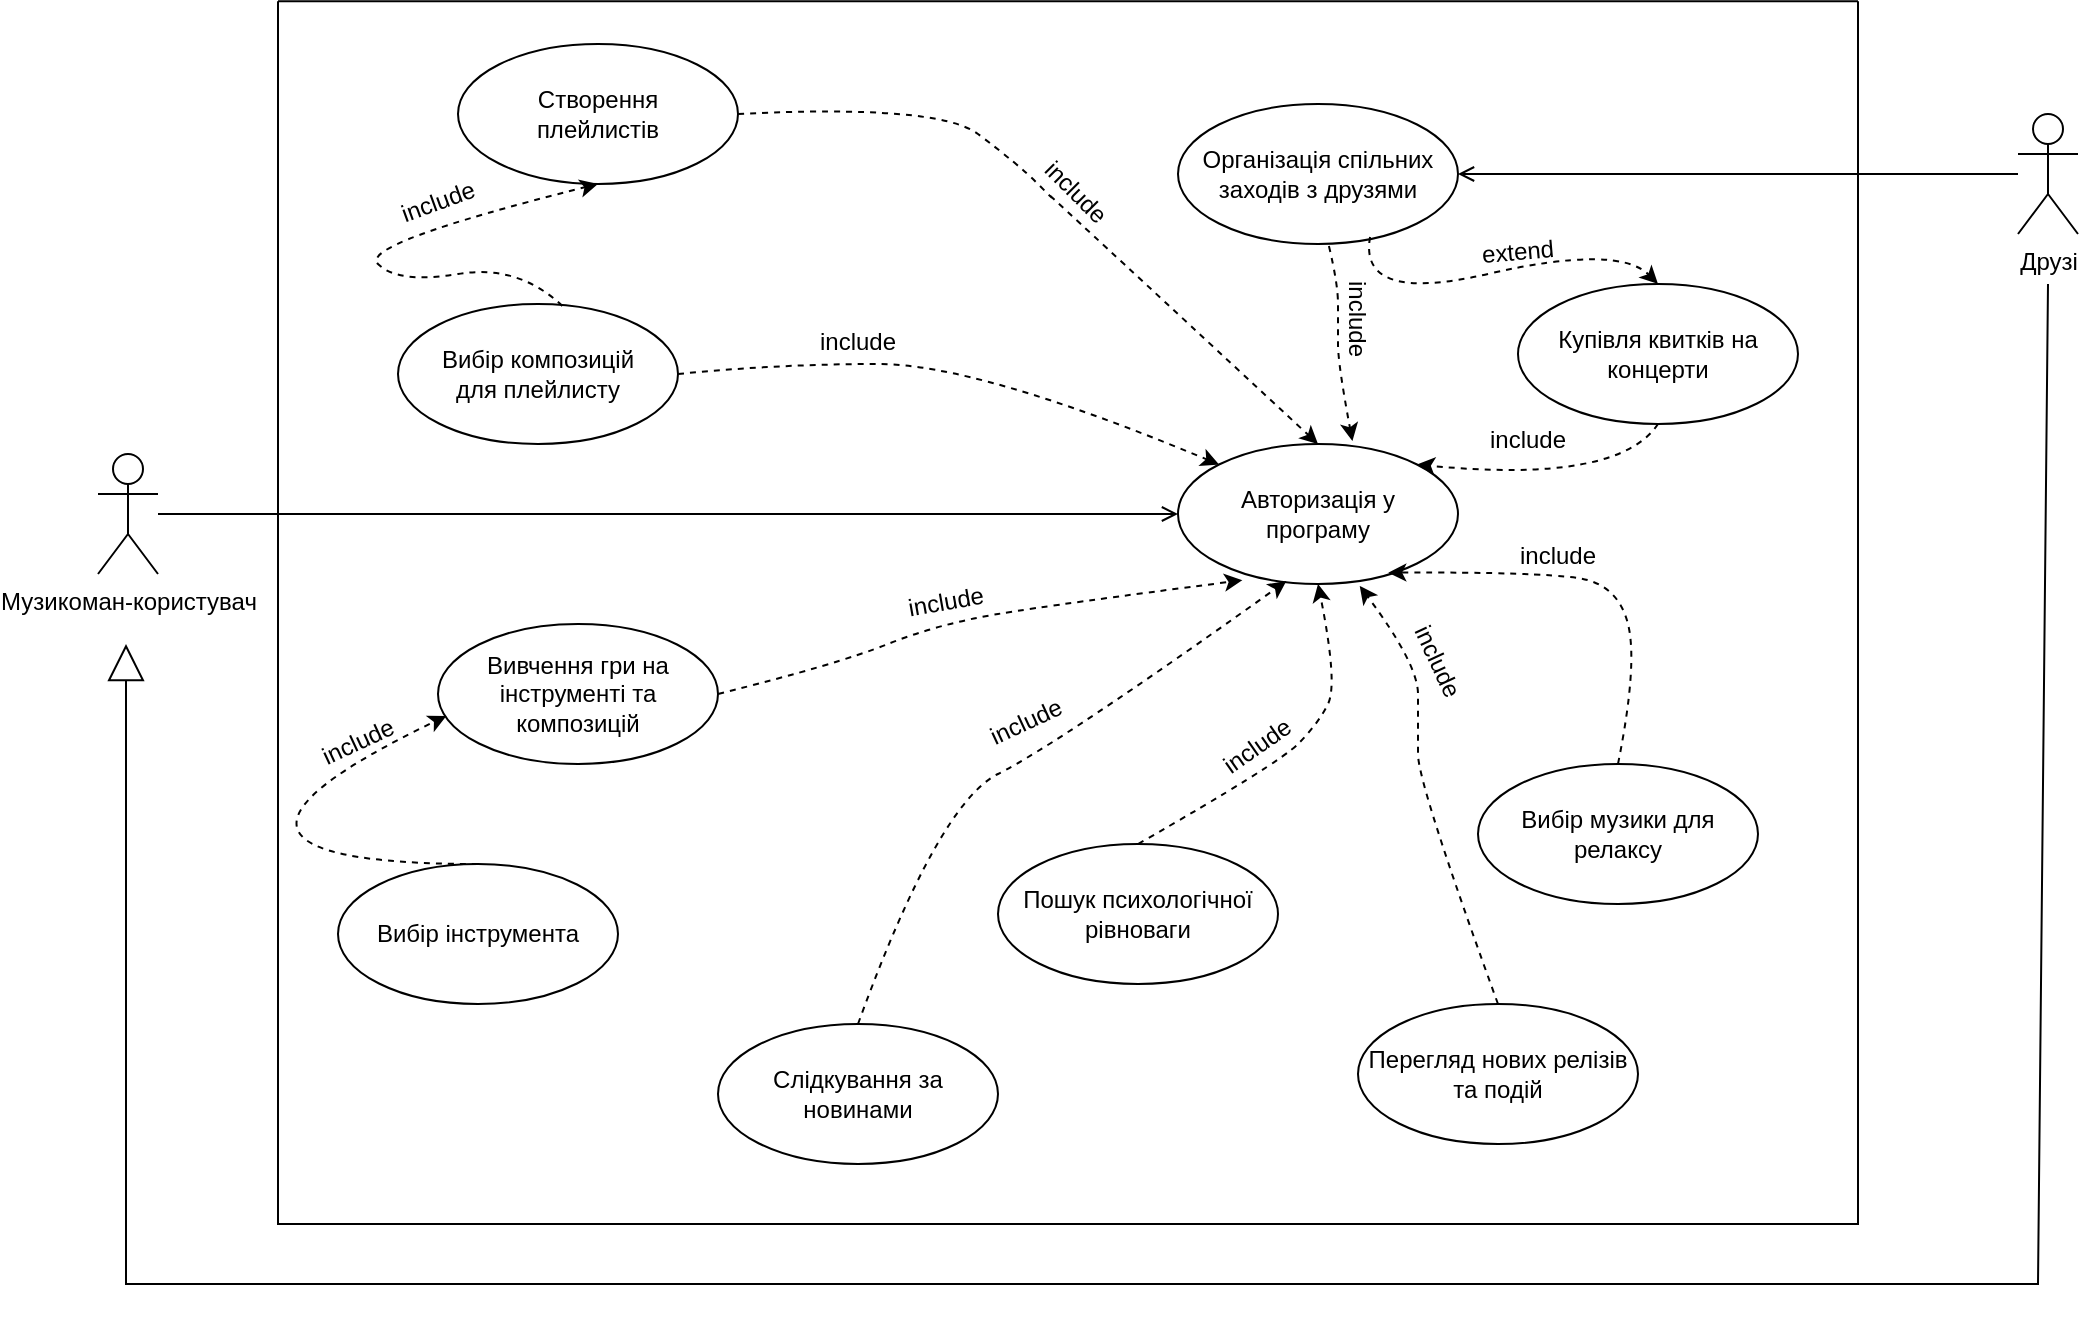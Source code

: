 <mxfile version="21.7.4" type="device">
  <diagram id="C5RBs43oDa-KdzZeNtuy" name="Page-1">
    <mxGraphModel dx="2458" dy="931" grid="1" gridSize="10" guides="1" tooltips="1" connect="1" arrows="1" fold="1" page="1" pageScale="1" pageWidth="827" pageHeight="1169" math="0" shadow="0">
      <root>
        <mxCell id="WIyWlLk6GJQsqaUBKTNV-0" />
        <mxCell id="WIyWlLk6GJQsqaUBKTNV-1" parent="WIyWlLk6GJQsqaUBKTNV-0" />
        <mxCell id="zkfFHV4jXpPFQw0GAbJ--26" value="" style="endArrow=open;shadow=0;strokeWidth=1;rounded=0;endFill=1;elbow=vertical;entryX=0;entryY=0.5;entryDx=0;entryDy=0;" parent="WIyWlLk6GJQsqaUBKTNV-1" source="HAlKXmDzrB93N0-EfDcC-4" target="HAlKXmDzrB93N0-EfDcC-1" edge="1">
          <mxGeometry x="0.5" y="41" relative="1" as="geometry">
            <mxPoint x="160" y="310" as="sourcePoint" />
            <mxPoint x="160" y="380" as="targetPoint" />
            <mxPoint x="-40" y="32" as="offset" />
          </mxGeometry>
        </mxCell>
        <mxCell id="HAlKXmDzrB93N0-EfDcC-0" value="Друзі" style="shape=umlActor;verticalLabelPosition=bottom;verticalAlign=top;html=1;" parent="WIyWlLk6GJQsqaUBKTNV-1" vertex="1">
          <mxGeometry x="970" y="175" width="30" height="60" as="geometry" />
        </mxCell>
        <mxCell id="HAlKXmDzrB93N0-EfDcC-1" value="Авторизація у&lt;br&gt;програму" style="ellipse;whiteSpace=wrap;html=1;" parent="WIyWlLk6GJQsqaUBKTNV-1" vertex="1">
          <mxGeometry x="550" y="340" width="140" height="70" as="geometry" />
        </mxCell>
        <mxCell id="HAlKXmDzrB93N0-EfDcC-3" value="Перегляд нових релізів та подій" style="ellipse;whiteSpace=wrap;html=1;" parent="WIyWlLk6GJQsqaUBKTNV-1" vertex="1">
          <mxGeometry x="640" y="620" width="140" height="70" as="geometry" />
        </mxCell>
        <mxCell id="HAlKXmDzrB93N0-EfDcC-4" value="Музикоман-користувач" style="shape=umlActor;verticalLabelPosition=bottom;verticalAlign=top;html=1;" parent="WIyWlLk6GJQsqaUBKTNV-1" vertex="1">
          <mxGeometry x="10" y="345" width="30" height="60" as="geometry" />
        </mxCell>
        <mxCell id="HAlKXmDzrB93N0-EfDcC-8" value="Створення&lt;br&gt;плейлистів" style="ellipse;whiteSpace=wrap;html=1;" parent="WIyWlLk6GJQsqaUBKTNV-1" vertex="1">
          <mxGeometry x="190" y="140" width="140" height="70" as="geometry" />
        </mxCell>
        <mxCell id="Q4GSdecy_JUs_ZEFxcg4-3" value="Організація спільних заходів з друзями" style="ellipse;whiteSpace=wrap;html=1;" vertex="1" parent="WIyWlLk6GJQsqaUBKTNV-1">
          <mxGeometry x="550" y="170" width="140" height="70" as="geometry" />
        </mxCell>
        <mxCell id="Q4GSdecy_JUs_ZEFxcg4-4" value="Купівля квитків на концерти" style="ellipse;whiteSpace=wrap;html=1;" vertex="1" parent="WIyWlLk6GJQsqaUBKTNV-1">
          <mxGeometry x="720" y="260" width="140" height="70" as="geometry" />
        </mxCell>
        <mxCell id="Q4GSdecy_JUs_ZEFxcg4-5" value="Слідкування за новинами" style="ellipse;whiteSpace=wrap;html=1;" vertex="1" parent="WIyWlLk6GJQsqaUBKTNV-1">
          <mxGeometry x="320" y="630" width="140" height="70" as="geometry" />
        </mxCell>
        <mxCell id="Q4GSdecy_JUs_ZEFxcg4-6" value="Пошук психологічної рівноваги" style="ellipse;whiteSpace=wrap;html=1;" vertex="1" parent="WIyWlLk6GJQsqaUBKTNV-1">
          <mxGeometry x="460" y="540" width="140" height="70" as="geometry" />
        </mxCell>
        <mxCell id="Q4GSdecy_JUs_ZEFxcg4-7" value="Вибір музики для релаксу" style="ellipse;whiteSpace=wrap;html=1;" vertex="1" parent="WIyWlLk6GJQsqaUBKTNV-1">
          <mxGeometry x="700" y="500" width="140" height="70" as="geometry" />
        </mxCell>
        <mxCell id="Q4GSdecy_JUs_ZEFxcg4-8" value="Вивчення гри на інструменті та композицій" style="ellipse;whiteSpace=wrap;html=1;" vertex="1" parent="WIyWlLk6GJQsqaUBKTNV-1">
          <mxGeometry x="180" y="430" width="140" height="70" as="geometry" />
        </mxCell>
        <mxCell id="Q4GSdecy_JUs_ZEFxcg4-10" value="" style="endArrow=open;shadow=0;strokeWidth=1;rounded=0;endFill=1;elbow=vertical;entryX=1;entryY=0.5;entryDx=0;entryDy=0;" edge="1" parent="WIyWlLk6GJQsqaUBKTNV-1" source="HAlKXmDzrB93N0-EfDcC-0" target="Q4GSdecy_JUs_ZEFxcg4-3">
          <mxGeometry x="0.5" y="41" relative="1" as="geometry">
            <mxPoint x="340" y="290" as="sourcePoint" />
            <mxPoint x="850" y="290" as="targetPoint" />
            <mxPoint x="-40" y="32" as="offset" />
          </mxGeometry>
        </mxCell>
        <mxCell id="Q4GSdecy_JUs_ZEFxcg4-11" value="" style="endArrow=block;endSize=16;endFill=0;html=1;rounded=0;" edge="1" parent="WIyWlLk6GJQsqaUBKTNV-1">
          <mxGeometry width="160" relative="1" as="geometry">
            <mxPoint x="985" y="260" as="sourcePoint" />
            <mxPoint x="24" y="440" as="targetPoint" />
            <Array as="points">
              <mxPoint x="980" y="760" />
              <mxPoint x="500" y="760" />
              <mxPoint x="24" y="760" />
            </Array>
          </mxGeometry>
        </mxCell>
        <mxCell id="Q4GSdecy_JUs_ZEFxcg4-14" value="Вибір композицій&lt;br&gt;для плейлисту" style="ellipse;whiteSpace=wrap;html=1;" vertex="1" parent="WIyWlLk6GJQsqaUBKTNV-1">
          <mxGeometry x="160" y="270" width="140" height="70" as="geometry" />
        </mxCell>
        <mxCell id="Q4GSdecy_JUs_ZEFxcg4-15" value="Вибір інструмента" style="ellipse;whiteSpace=wrap;html=1;" vertex="1" parent="WIyWlLk6GJQsqaUBKTNV-1">
          <mxGeometry x="130" y="550" width="140" height="70" as="geometry" />
        </mxCell>
        <mxCell id="Q4GSdecy_JUs_ZEFxcg4-17" value="" style="curved=1;endArrow=classic;html=1;rounded=0;entryX=0.5;entryY=0;entryDx=0;entryDy=0;exitX=1;exitY=0.5;exitDx=0;exitDy=0;dashed=1;" edge="1" parent="WIyWlLk6GJQsqaUBKTNV-1" source="HAlKXmDzrB93N0-EfDcC-8" target="HAlKXmDzrB93N0-EfDcC-1">
          <mxGeometry width="50" height="50" relative="1" as="geometry">
            <mxPoint x="470" y="410" as="sourcePoint" />
            <mxPoint x="520" y="360" as="targetPoint" />
            <Array as="points">
              <mxPoint x="430" y="170" />
              <mxPoint x="470" y="200" />
              <mxPoint x="490" y="220" />
              <mxPoint x="480" y="210" />
            </Array>
          </mxGeometry>
        </mxCell>
        <mxCell id="Q4GSdecy_JUs_ZEFxcg4-18" value="include" style="text;html=1;strokeColor=none;fillColor=none;align=center;verticalAlign=middle;whiteSpace=wrap;rounded=0;rotation=45;" vertex="1" parent="WIyWlLk6GJQsqaUBKTNV-1">
          <mxGeometry x="478.71" y="205.32" width="40" height="17.2" as="geometry" />
        </mxCell>
        <mxCell id="Q4GSdecy_JUs_ZEFxcg4-19" value="" style="curved=1;endArrow=classic;html=1;rounded=0;entryX=0.623;entryY=-0.021;entryDx=0;entryDy=0;exitX=0.539;exitY=1.014;exitDx=0;exitDy=0;dashed=1;exitPerimeter=0;entryPerimeter=0;" edge="1" parent="WIyWlLk6GJQsqaUBKTNV-1" source="Q4GSdecy_JUs_ZEFxcg4-3" target="HAlKXmDzrB93N0-EfDcC-1">
          <mxGeometry width="50" height="50" relative="1" as="geometry">
            <mxPoint x="320" y="345" as="sourcePoint" />
            <mxPoint x="610" y="510" as="targetPoint" />
            <Array as="points">
              <mxPoint x="630" y="260" />
              <mxPoint x="630" y="280" />
              <mxPoint x="630" y="300" />
            </Array>
          </mxGeometry>
        </mxCell>
        <mxCell id="Q4GSdecy_JUs_ZEFxcg4-20" value="include" style="text;html=1;strokeColor=none;fillColor=none;align=center;verticalAlign=middle;whiteSpace=wrap;rounded=0;rotation=90;" vertex="1" parent="WIyWlLk6GJQsqaUBKTNV-1">
          <mxGeometry x="625" y="270" width="30" height="15" as="geometry" />
        </mxCell>
        <mxCell id="Q4GSdecy_JUs_ZEFxcg4-21" value="" style="curved=1;endArrow=classic;html=1;rounded=0;entryX=0.5;entryY=1;entryDx=0;entryDy=0;exitX=0.587;exitY=0.014;exitDx=0;exitDy=0;dashed=1;exitPerimeter=0;" edge="1" parent="WIyWlLk6GJQsqaUBKTNV-1" source="Q4GSdecy_JUs_ZEFxcg4-14" target="HAlKXmDzrB93N0-EfDcC-8">
          <mxGeometry width="50" height="50" relative="1" as="geometry">
            <mxPoint x="245" y="195" as="sourcePoint" />
            <mxPoint x="535" y="360" as="targetPoint" />
            <Array as="points">
              <mxPoint x="220" y="250" />
              <mxPoint x="160" y="260" />
              <mxPoint x="140" y="240" />
            </Array>
          </mxGeometry>
        </mxCell>
        <mxCell id="Q4GSdecy_JUs_ZEFxcg4-22" value="include" style="text;html=1;strokeColor=none;fillColor=none;align=center;verticalAlign=middle;whiteSpace=wrap;rounded=0;rotation=-20;" vertex="1" parent="WIyWlLk6GJQsqaUBKTNV-1">
          <mxGeometry x="160" y="210.0" width="40" height="17.2" as="geometry" />
        </mxCell>
        <mxCell id="Q4GSdecy_JUs_ZEFxcg4-23" value="" style="curved=1;endArrow=classic;html=1;rounded=0;entryX=0.23;entryY=0.973;entryDx=0;entryDy=0;exitX=1;exitY=0.5;exitDx=0;exitDy=0;dashed=1;entryPerimeter=0;" edge="1" parent="WIyWlLk6GJQsqaUBKTNV-1" source="Q4GSdecy_JUs_ZEFxcg4-8" target="HAlKXmDzrB93N0-EfDcC-1">
          <mxGeometry width="50" height="50" relative="1" as="geometry">
            <mxPoint x="240" y="335" as="sourcePoint" />
            <mxPoint x="530" y="500" as="targetPoint" />
            <Array as="points">
              <mxPoint x="380" y="450" />
              <mxPoint x="430" y="430" />
              <mxPoint x="490" y="420" />
            </Array>
          </mxGeometry>
        </mxCell>
        <mxCell id="Q4GSdecy_JUs_ZEFxcg4-24" value="include" style="text;html=1;strokeColor=none;fillColor=none;align=center;verticalAlign=middle;whiteSpace=wrap;rounded=0;rotation=-10;" vertex="1" parent="WIyWlLk6GJQsqaUBKTNV-1">
          <mxGeometry x="414" y="410" width="40" height="17.2" as="geometry" />
        </mxCell>
        <mxCell id="Q4GSdecy_JUs_ZEFxcg4-25" value="" style="curved=1;endArrow=classic;html=1;rounded=0;entryX=0.5;entryY=1;entryDx=0;entryDy=0;exitX=0.5;exitY=0;exitDx=0;exitDy=0;dashed=1;" edge="1" parent="WIyWlLk6GJQsqaUBKTNV-1" source="Q4GSdecy_JUs_ZEFxcg4-6" target="HAlKXmDzrB93N0-EfDcC-1">
          <mxGeometry width="50" height="50" relative="1" as="geometry">
            <mxPoint x="354" y="537" as="sourcePoint" />
            <mxPoint x="616" y="480" as="targetPoint" />
            <Array as="points">
              <mxPoint x="600" y="500" />
              <mxPoint x="620" y="480" />
              <mxPoint x="630" y="460" />
            </Array>
          </mxGeometry>
        </mxCell>
        <mxCell id="Q4GSdecy_JUs_ZEFxcg4-26" value="include" style="text;html=1;strokeColor=none;fillColor=none;align=center;verticalAlign=middle;whiteSpace=wrap;rounded=0;rotation=-35;" vertex="1" parent="WIyWlLk6GJQsqaUBKTNV-1">
          <mxGeometry x="570" y="482.8" width="40" height="17.2" as="geometry" />
        </mxCell>
        <mxCell id="Q4GSdecy_JUs_ZEFxcg4-27" value="" style="curved=1;endArrow=classic;html=1;rounded=0;entryX=0.03;entryY=0.657;entryDx=0;entryDy=0;exitX=0.5;exitY=0;exitDx=0;exitDy=0;dashed=1;entryPerimeter=0;" edge="1" parent="WIyWlLk6GJQsqaUBKTNV-1" source="Q4GSdecy_JUs_ZEFxcg4-15" target="Q4GSdecy_JUs_ZEFxcg4-8">
          <mxGeometry width="50" height="50" relative="1" as="geometry">
            <mxPoint x="270" y="584" as="sourcePoint" />
            <mxPoint x="532" y="527" as="targetPoint" />
            <Array as="points">
              <mxPoint x="30" y="550" />
            </Array>
          </mxGeometry>
        </mxCell>
        <mxCell id="Q4GSdecy_JUs_ZEFxcg4-28" value="include" style="text;html=1;strokeColor=none;fillColor=none;align=center;verticalAlign=middle;whiteSpace=wrap;rounded=0;rotation=-25;" vertex="1" parent="WIyWlLk6GJQsqaUBKTNV-1">
          <mxGeometry x="120" y="480" width="40" height="17.2" as="geometry" />
        </mxCell>
        <mxCell id="Q4GSdecy_JUs_ZEFxcg4-29" value="" style="curved=1;endArrow=classic;html=1;rounded=0;entryX=0.751;entryY=0.919;entryDx=0;entryDy=0;exitX=0.5;exitY=0;exitDx=0;exitDy=0;dashed=1;entryPerimeter=0;" edge="1" parent="WIyWlLk6GJQsqaUBKTNV-1" source="Q4GSdecy_JUs_ZEFxcg4-7" target="HAlKXmDzrB93N0-EfDcC-1">
          <mxGeometry width="50" height="50" relative="1" as="geometry">
            <mxPoint x="600" y="550" as="sourcePoint" />
            <mxPoint x="690" y="420" as="targetPoint" />
            <Array as="points">
              <mxPoint x="780" y="450" />
              <mxPoint x="770" y="410" />
              <mxPoint x="730" y="404" />
            </Array>
          </mxGeometry>
        </mxCell>
        <mxCell id="Q4GSdecy_JUs_ZEFxcg4-30" value="include" style="text;html=1;strokeColor=none;fillColor=none;align=center;verticalAlign=middle;whiteSpace=wrap;rounded=0;rotation=0;" vertex="1" parent="WIyWlLk6GJQsqaUBKTNV-1">
          <mxGeometry x="720" y="387.8" width="40" height="17.2" as="geometry" />
        </mxCell>
        <mxCell id="Q4GSdecy_JUs_ZEFxcg4-31" value="" style="curved=1;endArrow=classic;html=1;rounded=0;entryX=0.649;entryY=1.014;entryDx=0;entryDy=0;exitX=0.5;exitY=0;exitDx=0;exitDy=0;dashed=1;entryPerimeter=0;" edge="1" parent="WIyWlLk6GJQsqaUBKTNV-1" source="HAlKXmDzrB93N0-EfDcC-3" target="HAlKXmDzrB93N0-EfDcC-1">
          <mxGeometry width="50" height="50" relative="1" as="geometry">
            <mxPoint x="780" y="510" as="sourcePoint" />
            <mxPoint x="665" y="414" as="targetPoint" />
            <Array as="points">
              <mxPoint x="670" y="510" />
              <mxPoint x="670" y="480" />
              <mxPoint x="670" y="450" />
            </Array>
          </mxGeometry>
        </mxCell>
        <mxCell id="Q4GSdecy_JUs_ZEFxcg4-32" value="include" style="text;html=1;strokeColor=none;fillColor=none;align=center;verticalAlign=middle;whiteSpace=wrap;rounded=0;rotation=65;" vertex="1" parent="WIyWlLk6GJQsqaUBKTNV-1">
          <mxGeometry x="660" y="440" width="40" height="17.2" as="geometry" />
        </mxCell>
        <mxCell id="Q4GSdecy_JUs_ZEFxcg4-33" value="" style="curved=1;endArrow=classic;html=1;rounded=0;entryX=0.387;entryY=0.979;entryDx=0;entryDy=0;exitX=0.5;exitY=0;exitDx=0;exitDy=0;dashed=1;entryPerimeter=0;" edge="1" parent="WIyWlLk6GJQsqaUBKTNV-1" source="Q4GSdecy_JUs_ZEFxcg4-5" target="HAlKXmDzrB93N0-EfDcC-1">
          <mxGeometry width="50" height="50" relative="1" as="geometry">
            <mxPoint x="330" y="475" as="sourcePoint" />
            <mxPoint x="592" y="418" as="targetPoint" />
            <Array as="points">
              <mxPoint x="430" y="520" />
              <mxPoint x="490" y="490" />
            </Array>
          </mxGeometry>
        </mxCell>
        <mxCell id="Q4GSdecy_JUs_ZEFxcg4-34" value="include" style="text;html=1;strokeColor=none;fillColor=none;align=center;verticalAlign=middle;whiteSpace=wrap;rounded=0;rotation=-25;" vertex="1" parent="WIyWlLk6GJQsqaUBKTNV-1">
          <mxGeometry x="454" y="470" width="40" height="17.2" as="geometry" />
        </mxCell>
        <mxCell id="Q4GSdecy_JUs_ZEFxcg4-35" value="" style="curved=1;endArrow=classic;html=1;rounded=0;entryX=1;entryY=0;entryDx=0;entryDy=0;exitX=0.5;exitY=1;exitDx=0;exitDy=0;dashed=1;" edge="1" parent="WIyWlLk6GJQsqaUBKTNV-1" source="Q4GSdecy_JUs_ZEFxcg4-4" target="HAlKXmDzrB93N0-EfDcC-1">
          <mxGeometry width="50" height="50" relative="1" as="geometry">
            <mxPoint x="688" y="260" as="sourcePoint" />
            <mxPoint x="700" y="358" as="targetPoint" />
            <Array as="points">
              <mxPoint x="770" y="360" />
            </Array>
          </mxGeometry>
        </mxCell>
        <mxCell id="Q4GSdecy_JUs_ZEFxcg4-36" value="include" style="text;html=1;strokeColor=none;fillColor=none;align=center;verticalAlign=middle;whiteSpace=wrap;rounded=0;rotation=0;" vertex="1" parent="WIyWlLk6GJQsqaUBKTNV-1">
          <mxGeometry x="710" y="330" width="30" height="15" as="geometry" />
        </mxCell>
        <mxCell id="Q4GSdecy_JUs_ZEFxcg4-37" value="" style="curved=1;endArrow=classic;html=1;rounded=0;entryX=0;entryY=0;entryDx=0;entryDy=0;exitX=1;exitY=0.5;exitDx=0;exitDy=0;dashed=1;" edge="1" parent="WIyWlLk6GJQsqaUBKTNV-1" source="Q4GSdecy_JUs_ZEFxcg4-14" target="HAlKXmDzrB93N0-EfDcC-1">
          <mxGeometry width="50" height="50" relative="1" as="geometry">
            <mxPoint x="252" y="281" as="sourcePoint" />
            <mxPoint x="270" y="220" as="targetPoint" />
            <Array as="points">
              <mxPoint x="350" y="300" />
              <mxPoint x="450" y="300" />
            </Array>
          </mxGeometry>
        </mxCell>
        <mxCell id="Q4GSdecy_JUs_ZEFxcg4-38" value="include" style="text;html=1;strokeColor=none;fillColor=none;align=center;verticalAlign=middle;whiteSpace=wrap;rounded=0;rotation=0;" vertex="1" parent="WIyWlLk6GJQsqaUBKTNV-1">
          <mxGeometry x="370" y="280.0" width="40" height="17.2" as="geometry" />
        </mxCell>
        <mxCell id="Q4GSdecy_JUs_ZEFxcg4-39" value="" style="swimlane;startSize=0;" vertex="1" parent="WIyWlLk6GJQsqaUBKTNV-1">
          <mxGeometry x="100" y="118.6" width="790" height="611.4" as="geometry">
            <mxRectangle x="100" y="118.6" width="50" height="40" as="alternateBounds" />
          </mxGeometry>
        </mxCell>
        <mxCell id="Q4GSdecy_JUs_ZEFxcg4-41" value="extend" style="text;html=1;strokeColor=none;fillColor=none;align=center;verticalAlign=middle;whiteSpace=wrap;rounded=0;rotation=-5;" vertex="1" parent="Q4GSdecy_JUs_ZEFxcg4-39">
          <mxGeometry x="600" y="116.4" width="40" height="17.2" as="geometry" />
        </mxCell>
        <mxCell id="Q4GSdecy_JUs_ZEFxcg4-40" value="" style="curved=1;endArrow=classic;html=1;rounded=0;entryX=0.5;entryY=0;entryDx=0;entryDy=0;exitX=0.686;exitY=0.95;exitDx=0;exitDy=0;dashed=1;exitPerimeter=0;" edge="1" parent="WIyWlLk6GJQsqaUBKTNV-1" source="Q4GSdecy_JUs_ZEFxcg4-3" target="Q4GSdecy_JUs_ZEFxcg4-4">
          <mxGeometry width="50" height="50" relative="1" as="geometry">
            <mxPoint x="635" y="251" as="sourcePoint" />
            <mxPoint x="647" y="349" as="targetPoint" />
            <Array as="points">
              <mxPoint x="640" y="270" />
              <mxPoint x="770" y="240" />
            </Array>
          </mxGeometry>
        </mxCell>
      </root>
    </mxGraphModel>
  </diagram>
</mxfile>
